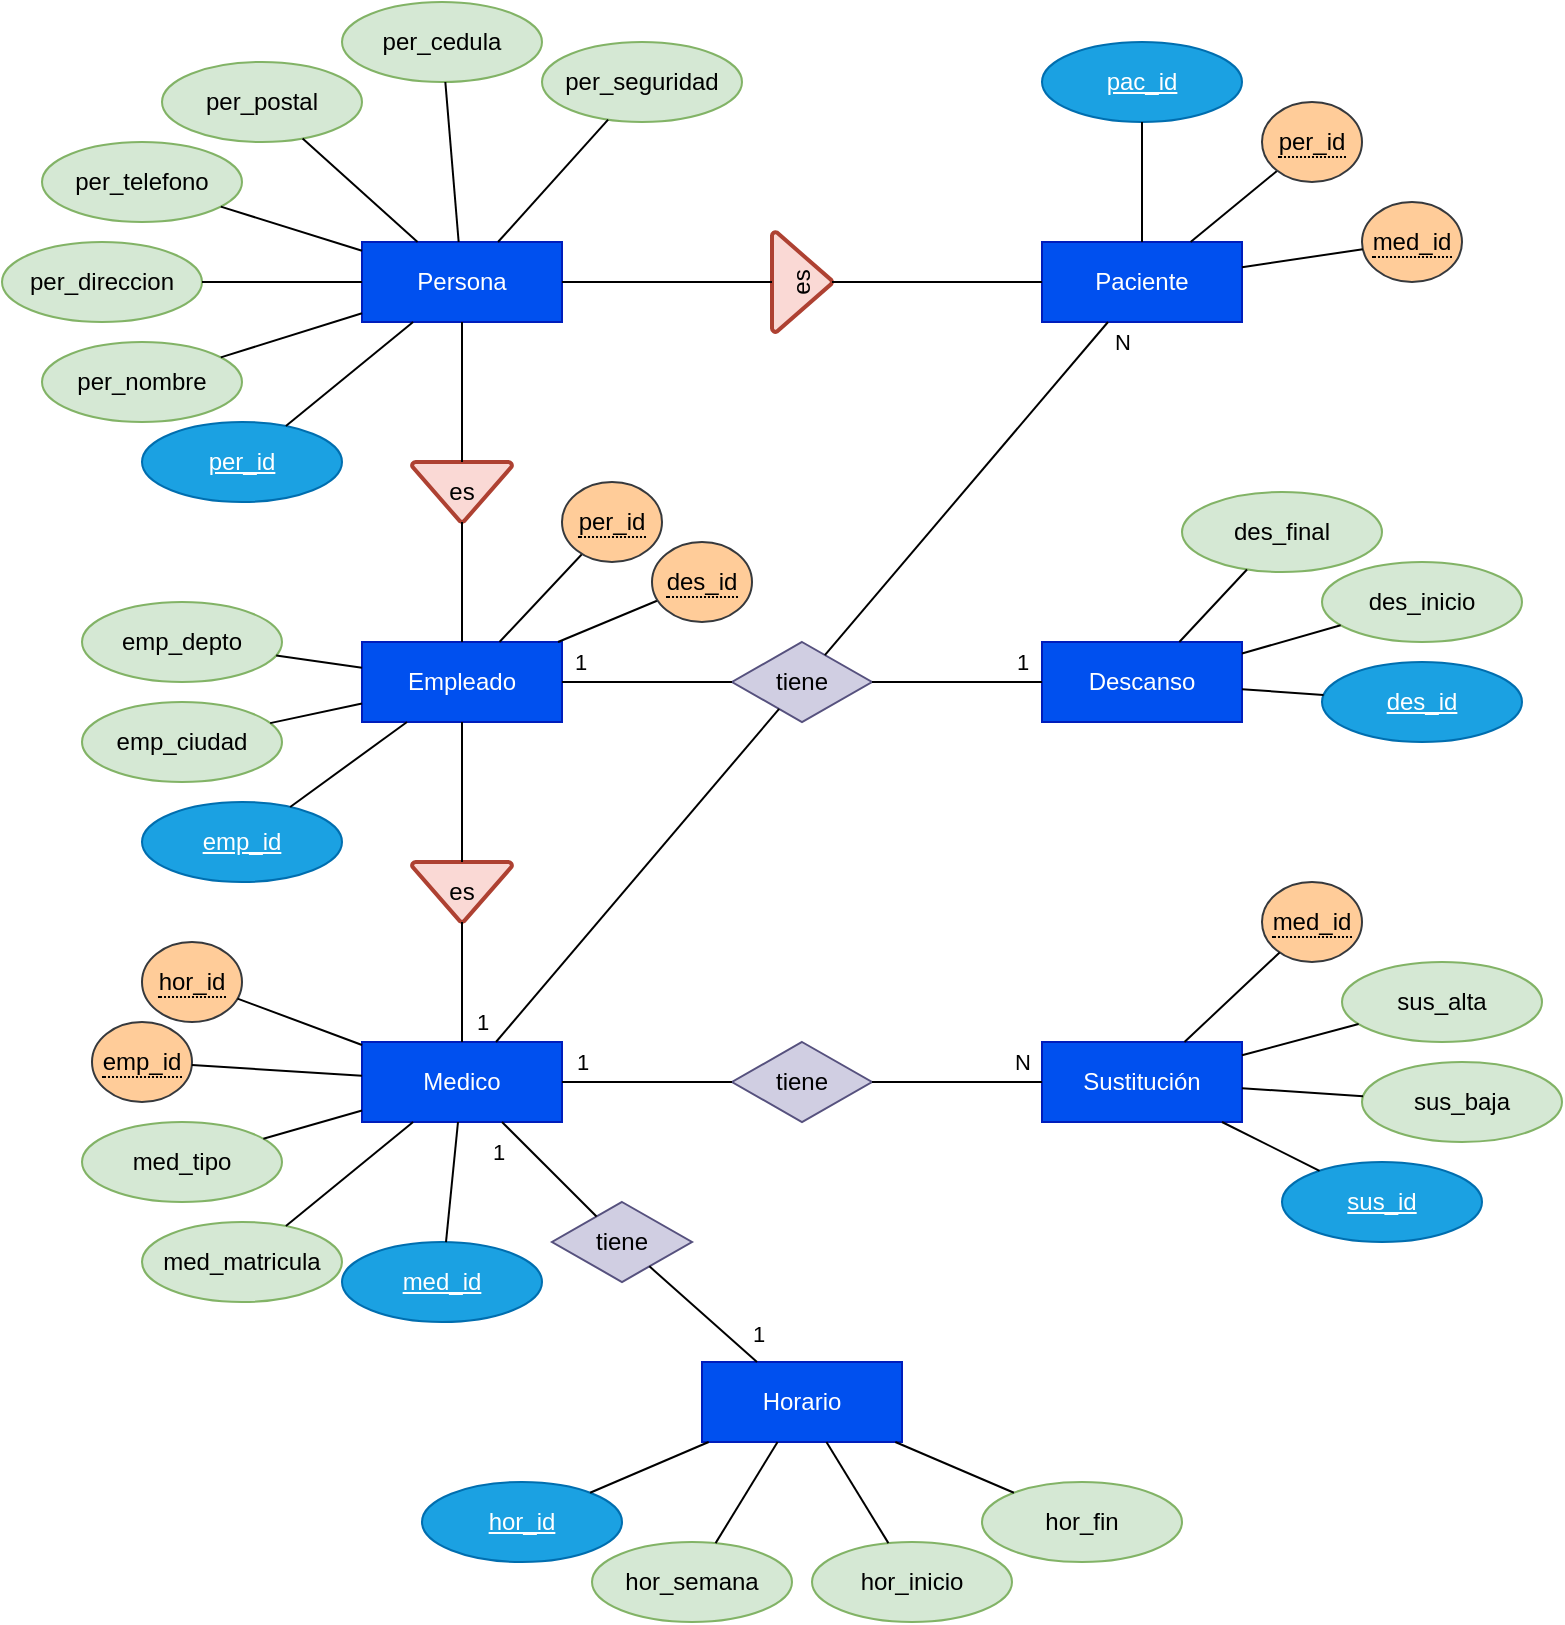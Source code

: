 <mxfile version="21.5.0" type="device">
  <diagram name="Page-1" id="W_ZlbkAk_SPdIS4YtgTd">
    <mxGraphModel dx="974" dy="458" grid="1" gridSize="10" guides="1" tooltips="1" connect="1" arrows="1" fold="1" page="1" pageScale="1" pageWidth="850" pageHeight="1100" math="0" shadow="0">
      <root>
        <mxCell id="0" />
        <mxCell id="1" parent="0" />
        <mxCell id="oXz6qhzBlNLDAhxjQmUj-1" value="Medico" style="whiteSpace=wrap;html=1;align=center;fillColor=#0050ef;strokeColor=#001DBC;fontColor=#ffffff;" parent="1" vertex="1">
          <mxGeometry x="180" y="520" width="100" height="40" as="geometry" />
        </mxCell>
        <mxCell id="YnixlngbY6KtIJRZPj8p-1" value="med_id" style="ellipse;whiteSpace=wrap;html=1;align=center;fontStyle=4;fillColor=#1ba1e2;fontColor=#ffffff;strokeColor=#006EAF;" vertex="1" parent="1">
          <mxGeometry x="170" y="620" width="100" height="40" as="geometry" />
        </mxCell>
        <mxCell id="YnixlngbY6KtIJRZPj8p-10" value="med_matricula" style="ellipse;whiteSpace=wrap;html=1;align=center;fillColor=#d5e8d4;strokeColor=#82b366;" vertex="1" parent="1">
          <mxGeometry x="70" y="610" width="100" height="40" as="geometry" />
        </mxCell>
        <mxCell id="YnixlngbY6KtIJRZPj8p-11" value="med_tipo" style="ellipse;whiteSpace=wrap;html=1;align=center;fillColor=#d5e8d4;strokeColor=#82b366;" vertex="1" parent="1">
          <mxGeometry x="40" y="560" width="100" height="40" as="geometry" />
        </mxCell>
        <mxCell id="YnixlngbY6KtIJRZPj8p-12" value="" style="endArrow=none;html=1;rounded=0;" edge="1" parent="1" source="oXz6qhzBlNLDAhxjQmUj-1" target="YnixlngbY6KtIJRZPj8p-1">
          <mxGeometry relative="1" as="geometry">
            <mxPoint x="320" y="580" as="sourcePoint" />
            <mxPoint x="310" y="620" as="targetPoint" />
          </mxGeometry>
        </mxCell>
        <mxCell id="YnixlngbY6KtIJRZPj8p-21" value="" style="endArrow=none;html=1;rounded=0;" edge="1" parent="1" source="oXz6qhzBlNLDAhxjQmUj-1" target="YnixlngbY6KtIJRZPj8p-10">
          <mxGeometry relative="1" as="geometry">
            <mxPoint x="360" y="615" as="sourcePoint" />
            <mxPoint x="250" y="648" as="targetPoint" />
          </mxGeometry>
        </mxCell>
        <mxCell id="YnixlngbY6KtIJRZPj8p-22" value="" style="endArrow=none;html=1;rounded=0;" edge="1" parent="1" source="oXz6qhzBlNLDAhxjQmUj-1" target="YnixlngbY6KtIJRZPj8p-11">
          <mxGeometry relative="1" as="geometry">
            <mxPoint x="370" y="625" as="sourcePoint" />
            <mxPoint x="260" y="658" as="targetPoint" />
          </mxGeometry>
        </mxCell>
        <mxCell id="YnixlngbY6KtIJRZPj8p-23" value="Persona" style="whiteSpace=wrap;html=1;align=center;fillColor=#0050ef;strokeColor=#001DBC;fontColor=#ffffff;" vertex="1" parent="1">
          <mxGeometry x="180" y="120" width="100" height="40" as="geometry" />
        </mxCell>
        <mxCell id="YnixlngbY6KtIJRZPj8p-24" value="per_id" style="ellipse;whiteSpace=wrap;html=1;align=center;fontStyle=4;fillColor=#1ba1e2;fontColor=#ffffff;strokeColor=#006EAF;" vertex="1" parent="1">
          <mxGeometry x="70" y="210" width="100" height="40" as="geometry" />
        </mxCell>
        <mxCell id="YnixlngbY6KtIJRZPj8p-25" value="per_nombre" style="ellipse;whiteSpace=wrap;html=1;align=center;fillColor=#d5e8d4;strokeColor=#82b366;" vertex="1" parent="1">
          <mxGeometry x="20" y="170" width="100" height="40" as="geometry" />
        </mxCell>
        <mxCell id="YnixlngbY6KtIJRZPj8p-26" value="per_direccion" style="ellipse;whiteSpace=wrap;html=1;align=center;fillColor=#d5e8d4;strokeColor=#82b366;" vertex="1" parent="1">
          <mxGeometry y="120" width="100" height="40" as="geometry" />
        </mxCell>
        <mxCell id="YnixlngbY6KtIJRZPj8p-27" value="per_telefono" style="ellipse;whiteSpace=wrap;html=1;align=center;fillColor=#d5e8d4;strokeColor=#82b366;" vertex="1" parent="1">
          <mxGeometry x="20" y="70" width="100" height="40" as="geometry" />
        </mxCell>
        <mxCell id="YnixlngbY6KtIJRZPj8p-30" value="per_postal" style="ellipse;whiteSpace=wrap;html=1;align=center;fillColor=#d5e8d4;strokeColor=#82b366;" vertex="1" parent="1">
          <mxGeometry x="80" y="30" width="100" height="40" as="geometry" />
        </mxCell>
        <mxCell id="YnixlngbY6KtIJRZPj8p-31" value="per_cedula" style="ellipse;whiteSpace=wrap;html=1;align=center;fillColor=#d5e8d4;strokeColor=#82b366;" vertex="1" parent="1">
          <mxGeometry x="170" width="100" height="40" as="geometry" />
        </mxCell>
        <mxCell id="YnixlngbY6KtIJRZPj8p-32" value="per_seguridad" style="ellipse;whiteSpace=wrap;html=1;align=center;fillColor=#d5e8d4;strokeColor=#82b366;" vertex="1" parent="1">
          <mxGeometry x="270" y="20" width="100" height="40" as="geometry" />
        </mxCell>
        <mxCell id="YnixlngbY6KtIJRZPj8p-35" value="" style="endArrow=none;html=1;rounded=0;" edge="1" parent="1" source="YnixlngbY6KtIJRZPj8p-23" target="YnixlngbY6KtIJRZPj8p-24">
          <mxGeometry relative="1" as="geometry">
            <mxPoint x="210" y="190" as="sourcePoint" />
            <mxPoint x="200" y="230" as="targetPoint" />
          </mxGeometry>
        </mxCell>
        <mxCell id="YnixlngbY6KtIJRZPj8p-36" value="" style="endArrow=none;html=1;rounded=0;" edge="1" parent="1" source="YnixlngbY6KtIJRZPj8p-23" target="YnixlngbY6KtIJRZPj8p-25">
          <mxGeometry relative="1" as="geometry">
            <mxPoint x="150" y="210" as="sourcePoint" />
            <mxPoint x="150" y="260" as="targetPoint" />
          </mxGeometry>
        </mxCell>
        <mxCell id="YnixlngbY6KtIJRZPj8p-37" value="" style="endArrow=none;html=1;rounded=0;" edge="1" parent="1" source="YnixlngbY6KtIJRZPj8p-23" target="YnixlngbY6KtIJRZPj8p-26">
          <mxGeometry relative="1" as="geometry">
            <mxPoint x="225" y="180" as="sourcePoint" />
            <mxPoint x="160" y="270" as="targetPoint" />
          </mxGeometry>
        </mxCell>
        <mxCell id="YnixlngbY6KtIJRZPj8p-38" value="" style="endArrow=none;html=1;rounded=0;" edge="1" parent="1" source="YnixlngbY6KtIJRZPj8p-23" target="YnixlngbY6KtIJRZPj8p-27">
          <mxGeometry relative="1" as="geometry">
            <mxPoint x="190" y="165" as="sourcePoint" />
            <mxPoint x="80" y="198" as="targetPoint" />
          </mxGeometry>
        </mxCell>
        <mxCell id="YnixlngbY6KtIJRZPj8p-41" value="" style="endArrow=none;html=1;rounded=0;" edge="1" parent="1" source="YnixlngbY6KtIJRZPj8p-23" target="YnixlngbY6KtIJRZPj8p-30">
          <mxGeometry relative="1" as="geometry">
            <mxPoint x="220" y="195" as="sourcePoint" />
            <mxPoint x="110" y="228" as="targetPoint" />
          </mxGeometry>
        </mxCell>
        <mxCell id="YnixlngbY6KtIJRZPj8p-42" value="" style="endArrow=none;html=1;rounded=0;" edge="1" parent="1" source="YnixlngbY6KtIJRZPj8p-23" target="YnixlngbY6KtIJRZPj8p-31">
          <mxGeometry relative="1" as="geometry">
            <mxPoint x="230" y="205" as="sourcePoint" />
            <mxPoint x="120" y="238" as="targetPoint" />
          </mxGeometry>
        </mxCell>
        <mxCell id="YnixlngbY6KtIJRZPj8p-43" value="" style="endArrow=none;html=1;rounded=0;" edge="1" parent="1" source="YnixlngbY6KtIJRZPj8p-23" target="YnixlngbY6KtIJRZPj8p-32">
          <mxGeometry relative="1" as="geometry">
            <mxPoint x="240" y="215" as="sourcePoint" />
            <mxPoint x="130" y="248" as="targetPoint" />
          </mxGeometry>
        </mxCell>
        <mxCell id="YnixlngbY6KtIJRZPj8p-46" value="Empleado" style="whiteSpace=wrap;html=1;align=center;fillColor=#0050ef;strokeColor=#001DBC;fontColor=#ffffff;" vertex="1" parent="1">
          <mxGeometry x="180" y="320" width="100" height="40" as="geometry" />
        </mxCell>
        <mxCell id="YnixlngbY6KtIJRZPj8p-47" value="emp_ciudad" style="ellipse;whiteSpace=wrap;html=1;align=center;fillColor=#d5e8d4;strokeColor=#82b366;" vertex="1" parent="1">
          <mxGeometry x="40" y="350" width="100" height="40" as="geometry" />
        </mxCell>
        <mxCell id="YnixlngbY6KtIJRZPj8p-48" value="emp_depto" style="ellipse;whiteSpace=wrap;html=1;align=center;fillColor=#d5e8d4;strokeColor=#82b366;" vertex="1" parent="1">
          <mxGeometry x="40" y="300" width="100" height="40" as="geometry" />
        </mxCell>
        <mxCell id="YnixlngbY6KtIJRZPj8p-49" value="" style="endArrow=none;html=1;rounded=0;" edge="1" parent="1" source="YnixlngbY6KtIJRZPj8p-46" target="YnixlngbY6KtIJRZPj8p-47">
          <mxGeometry relative="1" as="geometry">
            <mxPoint x="220" y="495" as="sourcePoint" />
            <mxPoint x="110" y="528" as="targetPoint" />
          </mxGeometry>
        </mxCell>
        <mxCell id="YnixlngbY6KtIJRZPj8p-50" value="" style="endArrow=none;html=1;rounded=0;" edge="1" parent="1" source="YnixlngbY6KtIJRZPj8p-46" target="YnixlngbY6KtIJRZPj8p-48">
          <mxGeometry relative="1" as="geometry">
            <mxPoint x="220" y="410" as="sourcePoint" />
            <mxPoint x="120" y="538" as="targetPoint" />
          </mxGeometry>
        </mxCell>
        <mxCell id="YnixlngbY6KtIJRZPj8p-51" value="emp_id" style="ellipse;whiteSpace=wrap;html=1;align=center;fontStyle=4;fillColor=#1ba1e2;fontColor=#ffffff;strokeColor=#006EAF;" vertex="1" parent="1">
          <mxGeometry x="70" y="400" width="100" height="40" as="geometry" />
        </mxCell>
        <mxCell id="YnixlngbY6KtIJRZPj8p-52" value="" style="endArrow=none;html=1;rounded=0;" edge="1" parent="1" source="YnixlngbY6KtIJRZPj8p-46" target="YnixlngbY6KtIJRZPj8p-51">
          <mxGeometry relative="1" as="geometry">
            <mxPoint x="370" y="240" as="sourcePoint" />
            <mxPoint x="530" y="240" as="targetPoint" />
          </mxGeometry>
        </mxCell>
        <mxCell id="YnixlngbY6KtIJRZPj8p-53" value="Paciente" style="whiteSpace=wrap;html=1;align=center;fillColor=#0050ef;strokeColor=#001DBC;fontColor=#ffffff;" vertex="1" parent="1">
          <mxGeometry x="520" y="120" width="100" height="40" as="geometry" />
        </mxCell>
        <mxCell id="YnixlngbY6KtIJRZPj8p-54" value="pac_id" style="ellipse;whiteSpace=wrap;html=1;align=center;fontStyle=4;fillColor=#1ba1e2;fontColor=#ffffff;strokeColor=#006EAF;" vertex="1" parent="1">
          <mxGeometry x="520" y="20" width="100" height="40" as="geometry" />
        </mxCell>
        <mxCell id="YnixlngbY6KtIJRZPj8p-55" value="" style="endArrow=none;html=1;rounded=0;" edge="1" parent="1" source="YnixlngbY6KtIJRZPj8p-54" target="YnixlngbY6KtIJRZPj8p-53">
          <mxGeometry relative="1" as="geometry">
            <mxPoint x="370" y="200" as="sourcePoint" />
            <mxPoint x="530" y="200" as="targetPoint" />
          </mxGeometry>
        </mxCell>
        <mxCell id="YnixlngbY6KtIJRZPj8p-60" value="es" style="strokeWidth=2;html=1;shape=mxgraph.flowchart.merge_or_storage;whiteSpace=wrap;fillColor=#fad9d5;strokeColor=#ae4132;" vertex="1" parent="1">
          <mxGeometry x="205" y="230" width="50" height="30" as="geometry" />
        </mxCell>
        <mxCell id="YnixlngbY6KtIJRZPj8p-61" value="es" style="strokeWidth=2;html=1;shape=mxgraph.flowchart.merge_or_storage;whiteSpace=wrap;fillColor=#fad9d5;strokeColor=#ae4132;" vertex="1" parent="1">
          <mxGeometry x="205" y="430" width="50" height="30" as="geometry" />
        </mxCell>
        <mxCell id="YnixlngbY6KtIJRZPj8p-62" value="" style="endArrow=none;html=1;rounded=0;" edge="1" parent="1" source="YnixlngbY6KtIJRZPj8p-23" target="YnixlngbY6KtIJRZPj8p-60">
          <mxGeometry relative="1" as="geometry">
            <mxPoint x="370" y="320" as="sourcePoint" />
            <mxPoint x="530" y="320" as="targetPoint" />
          </mxGeometry>
        </mxCell>
        <mxCell id="YnixlngbY6KtIJRZPj8p-64" value="" style="endArrow=none;html=1;rounded=0;exitX=0.5;exitY=1;exitDx=0;exitDy=0;exitPerimeter=0;" edge="1" parent="1" source="YnixlngbY6KtIJRZPj8p-60" target="YnixlngbY6KtIJRZPj8p-46">
          <mxGeometry relative="1" as="geometry">
            <mxPoint x="230" y="280" as="sourcePoint" />
            <mxPoint x="530" y="360" as="targetPoint" />
          </mxGeometry>
        </mxCell>
        <mxCell id="YnixlngbY6KtIJRZPj8p-65" value="" style="endArrow=none;html=1;rounded=0;" edge="1" parent="1" source="YnixlngbY6KtIJRZPj8p-46" target="YnixlngbY6KtIJRZPj8p-61">
          <mxGeometry relative="1" as="geometry">
            <mxPoint x="250" y="220" as="sourcePoint" />
            <mxPoint x="250" y="270" as="targetPoint" />
          </mxGeometry>
        </mxCell>
        <mxCell id="YnixlngbY6KtIJRZPj8p-66" value="" style="endArrow=none;html=1;rounded=0;" edge="1" parent="1" source="oXz6qhzBlNLDAhxjQmUj-1" target="YnixlngbY6KtIJRZPj8p-61">
          <mxGeometry relative="1" as="geometry">
            <mxPoint x="260" y="230" as="sourcePoint" />
            <mxPoint x="260" y="280" as="targetPoint" />
          </mxGeometry>
        </mxCell>
        <mxCell id="YnixlngbY6KtIJRZPj8p-67" value="es" style="strokeWidth=2;html=1;shape=mxgraph.flowchart.merge_or_storage;whiteSpace=wrap;rotation=-90;fillColor=#fad9d5;strokeColor=#ae4132;" vertex="1" parent="1">
          <mxGeometry x="375" y="125" width="50" height="30" as="geometry" />
        </mxCell>
        <mxCell id="YnixlngbY6KtIJRZPj8p-68" value="" style="endArrow=none;html=1;rounded=0;" edge="1" parent="1" source="YnixlngbY6KtIJRZPj8p-23" target="YnixlngbY6KtIJRZPj8p-67">
          <mxGeometry relative="1" as="geometry">
            <mxPoint x="240" y="170" as="sourcePoint" />
            <mxPoint x="240" y="220" as="targetPoint" />
          </mxGeometry>
        </mxCell>
        <mxCell id="YnixlngbY6KtIJRZPj8p-69" value="" style="endArrow=none;html=1;rounded=0;" edge="1" parent="1" source="YnixlngbY6KtIJRZPj8p-67" target="YnixlngbY6KtIJRZPj8p-53">
          <mxGeometry relative="1" as="geometry">
            <mxPoint x="250" y="180" as="sourcePoint" />
            <mxPoint x="250" y="230" as="targetPoint" />
          </mxGeometry>
        </mxCell>
        <mxCell id="YnixlngbY6KtIJRZPj8p-70" value="Horario" style="whiteSpace=wrap;html=1;align=center;fillColor=#0050ef;strokeColor=#001DBC;fontColor=#ffffff;" vertex="1" parent="1">
          <mxGeometry x="350" y="680" width="100" height="40" as="geometry" />
        </mxCell>
        <mxCell id="YnixlngbY6KtIJRZPj8p-71" value="hor_semana" style="ellipse;whiteSpace=wrap;html=1;align=center;fillColor=#d5e8d4;strokeColor=#82b366;" vertex="1" parent="1">
          <mxGeometry x="295" y="770" width="100" height="40" as="geometry" />
        </mxCell>
        <mxCell id="YnixlngbY6KtIJRZPj8p-72" value="hor_id" style="ellipse;whiteSpace=wrap;html=1;align=center;fontStyle=4;fillColor=#1ba1e2;fontColor=#ffffff;strokeColor=#006EAF;" vertex="1" parent="1">
          <mxGeometry x="210" y="740" width="100" height="40" as="geometry" />
        </mxCell>
        <mxCell id="YnixlngbY6KtIJRZPj8p-73" value="hor_inicio" style="ellipse;whiteSpace=wrap;html=1;align=center;fillColor=#d5e8d4;strokeColor=#82b366;" vertex="1" parent="1">
          <mxGeometry x="405" y="770" width="100" height="40" as="geometry" />
        </mxCell>
        <mxCell id="YnixlngbY6KtIJRZPj8p-74" value="hor_fin" style="ellipse;whiteSpace=wrap;html=1;align=center;fillColor=#d5e8d4;strokeColor=#82b366;" vertex="1" parent="1">
          <mxGeometry x="490" y="740" width="100" height="40" as="geometry" />
        </mxCell>
        <mxCell id="YnixlngbY6KtIJRZPj8p-75" value="" style="endArrow=none;html=1;rounded=0;" edge="1" parent="1" source="YnixlngbY6KtIJRZPj8p-72" target="YnixlngbY6KtIJRZPj8p-70">
          <mxGeometry relative="1" as="geometry">
            <mxPoint x="480" y="820" as="sourcePoint" />
            <mxPoint x="640" y="820" as="targetPoint" />
          </mxGeometry>
        </mxCell>
        <mxCell id="YnixlngbY6KtIJRZPj8p-76" value="" style="endArrow=none;html=1;rounded=0;" edge="1" parent="1" source="YnixlngbY6KtIJRZPj8p-71" target="YnixlngbY6KtIJRZPj8p-70">
          <mxGeometry relative="1" as="geometry">
            <mxPoint x="657" y="789" as="sourcePoint" />
            <mxPoint x="623" y="840" as="targetPoint" />
          </mxGeometry>
        </mxCell>
        <mxCell id="YnixlngbY6KtIJRZPj8p-77" value="" style="endArrow=none;html=1;rounded=0;" edge="1" parent="1" source="YnixlngbY6KtIJRZPj8p-73" target="YnixlngbY6KtIJRZPj8p-70">
          <mxGeometry relative="1" as="geometry">
            <mxPoint x="667" y="799" as="sourcePoint" />
            <mxPoint x="633" y="850" as="targetPoint" />
          </mxGeometry>
        </mxCell>
        <mxCell id="YnixlngbY6KtIJRZPj8p-78" value="" style="endArrow=none;html=1;rounded=0;" edge="1" parent="1" source="YnixlngbY6KtIJRZPj8p-74" target="YnixlngbY6KtIJRZPj8p-70">
          <mxGeometry relative="1" as="geometry">
            <mxPoint x="677" y="809" as="sourcePoint" />
            <mxPoint x="643" y="860" as="targetPoint" />
          </mxGeometry>
        </mxCell>
        <mxCell id="YnixlngbY6KtIJRZPj8p-79" value="Sustitución" style="whiteSpace=wrap;html=1;align=center;fillColor=#0050ef;strokeColor=#001DBC;fontColor=#ffffff;" vertex="1" parent="1">
          <mxGeometry x="520" y="520" width="100" height="40" as="geometry" />
        </mxCell>
        <mxCell id="YnixlngbY6KtIJRZPj8p-81" value="sus_id" style="ellipse;whiteSpace=wrap;html=1;align=center;fontStyle=4;fillColor=#1ba1e2;fontColor=#ffffff;strokeColor=#006EAF;" vertex="1" parent="1">
          <mxGeometry x="640" y="580" width="100" height="40" as="geometry" />
        </mxCell>
        <mxCell id="YnixlngbY6KtIJRZPj8p-82" value="sus_alta" style="ellipse;whiteSpace=wrap;html=1;align=center;fillColor=#d5e8d4;strokeColor=#82b366;" vertex="1" parent="1">
          <mxGeometry x="670" y="480" width="100" height="40" as="geometry" />
        </mxCell>
        <mxCell id="YnixlngbY6KtIJRZPj8p-83" value="sus_baja" style="ellipse;whiteSpace=wrap;html=1;align=center;fillColor=#d5e8d4;strokeColor=#82b366;" vertex="1" parent="1">
          <mxGeometry x="680" y="530" width="100" height="40" as="geometry" />
        </mxCell>
        <mxCell id="YnixlngbY6KtIJRZPj8p-84" value="" style="endArrow=none;html=1;rounded=0;" edge="1" parent="1" source="YnixlngbY6KtIJRZPj8p-81" target="YnixlngbY6KtIJRZPj8p-79">
          <mxGeometry relative="1" as="geometry">
            <mxPoint x="450" y="510" as="sourcePoint" />
            <mxPoint x="610" y="510" as="targetPoint" />
          </mxGeometry>
        </mxCell>
        <mxCell id="YnixlngbY6KtIJRZPj8p-86" value="" style="endArrow=none;html=1;rounded=0;" edge="1" parent="1" source="YnixlngbY6KtIJRZPj8p-82" target="YnixlngbY6KtIJRZPj8p-79">
          <mxGeometry relative="1" as="geometry">
            <mxPoint x="678.198" y="510.973" as="sourcePoint" />
            <mxPoint x="603" y="540" as="targetPoint" />
          </mxGeometry>
        </mxCell>
        <mxCell id="YnixlngbY6KtIJRZPj8p-87" value="" style="endArrow=none;html=1;rounded=0;" edge="1" parent="1" source="YnixlngbY6KtIJRZPj8p-83" target="YnixlngbY6KtIJRZPj8p-79">
          <mxGeometry relative="1" as="geometry">
            <mxPoint x="647" y="499" as="sourcePoint" />
            <mxPoint x="613" y="550" as="targetPoint" />
          </mxGeometry>
        </mxCell>
        <mxCell id="YnixlngbY6KtIJRZPj8p-88" value="Descanso" style="whiteSpace=wrap;html=1;align=center;fillColor=#0050ef;strokeColor=#001DBC;fontColor=#ffffff;" vertex="1" parent="1">
          <mxGeometry x="520" y="320" width="100" height="40" as="geometry" />
        </mxCell>
        <mxCell id="YnixlngbY6KtIJRZPj8p-89" value="des_id" style="ellipse;whiteSpace=wrap;html=1;align=center;fontStyle=4;fillColor=#1ba1e2;fontColor=#ffffff;strokeColor=#006EAF;" vertex="1" parent="1">
          <mxGeometry x="660" y="330" width="100" height="40" as="geometry" />
        </mxCell>
        <mxCell id="YnixlngbY6KtIJRZPj8p-90" value="des_inicio" style="ellipse;whiteSpace=wrap;html=1;align=center;fillColor=#d5e8d4;strokeColor=#82b366;" vertex="1" parent="1">
          <mxGeometry x="660" y="280" width="100" height="40" as="geometry" />
        </mxCell>
        <mxCell id="YnixlngbY6KtIJRZPj8p-91" value="des_final" style="ellipse;whiteSpace=wrap;html=1;align=center;fillColor=#d5e8d4;strokeColor=#82b366;" vertex="1" parent="1">
          <mxGeometry x="590" y="245" width="100" height="40" as="geometry" />
        </mxCell>
        <mxCell id="YnixlngbY6KtIJRZPj8p-93" value="" style="endArrow=none;html=1;rounded=0;" edge="1" parent="1" source="YnixlngbY6KtIJRZPj8p-88" target="YnixlngbY6KtIJRZPj8p-89">
          <mxGeometry relative="1" as="geometry">
            <mxPoint x="580" y="350" as="sourcePoint" />
            <mxPoint x="740" y="350" as="targetPoint" />
          </mxGeometry>
        </mxCell>
        <mxCell id="YnixlngbY6KtIJRZPj8p-94" value="" style="endArrow=none;html=1;rounded=0;" edge="1" parent="1" source="YnixlngbY6KtIJRZPj8p-88" target="YnixlngbY6KtIJRZPj8p-90">
          <mxGeometry relative="1" as="geometry">
            <mxPoint x="547" y="370" as="sourcePoint" />
            <mxPoint x="508" y="393" as="targetPoint" />
          </mxGeometry>
        </mxCell>
        <mxCell id="YnixlngbY6KtIJRZPj8p-95" value="" style="endArrow=none;html=1;rounded=0;" edge="1" parent="1" source="YnixlngbY6KtIJRZPj8p-88" target="YnixlngbY6KtIJRZPj8p-91">
          <mxGeometry relative="1" as="geometry">
            <mxPoint x="557" y="380" as="sourcePoint" />
            <mxPoint x="518" y="403" as="targetPoint" />
          </mxGeometry>
        </mxCell>
        <mxCell id="YnixlngbY6KtIJRZPj8p-96" value="tiene" style="shape=rhombus;perimeter=rhombusPerimeter;whiteSpace=wrap;html=1;align=center;fillColor=#d0cee2;strokeColor=#56517e;" vertex="1" parent="1">
          <mxGeometry x="365" y="520" width="70" height="40" as="geometry" />
        </mxCell>
        <mxCell id="YnixlngbY6KtIJRZPj8p-97" value="tiene" style="shape=rhombus;perimeter=rhombusPerimeter;whiteSpace=wrap;html=1;align=center;fillColor=#d0cee2;strokeColor=#56517e;" vertex="1" parent="1">
          <mxGeometry x="365" y="320" width="70" height="40" as="geometry" />
        </mxCell>
        <mxCell id="YnixlngbY6KtIJRZPj8p-98" value="tiene" style="shape=rhombus;perimeter=rhombusPerimeter;whiteSpace=wrap;html=1;align=center;fillColor=#d0cee2;strokeColor=#56517e;" vertex="1" parent="1">
          <mxGeometry x="275" y="600" width="70" height="40" as="geometry" />
        </mxCell>
        <mxCell id="YnixlngbY6KtIJRZPj8p-99" value="" style="endArrow=none;html=1;rounded=0;" edge="1" parent="1" source="oXz6qhzBlNLDAhxjQmUj-1" target="YnixlngbY6KtIJRZPj8p-98">
          <mxGeometry relative="1" as="geometry">
            <mxPoint x="550" y="570" as="sourcePoint" />
            <mxPoint x="710" y="570" as="targetPoint" />
          </mxGeometry>
        </mxCell>
        <mxCell id="YnixlngbY6KtIJRZPj8p-125" value="1" style="edgeLabel;html=1;align=center;verticalAlign=middle;resizable=0;points=[];" vertex="1" connectable="0" parent="YnixlngbY6KtIJRZPj8p-99">
          <mxGeometry x="-0.416" y="-3" relative="1" as="geometry">
            <mxPoint x="-14" y="-1" as="offset" />
          </mxGeometry>
        </mxCell>
        <mxCell id="YnixlngbY6KtIJRZPj8p-101" value="" style="endArrow=none;html=1;rounded=0;" edge="1" parent="1" source="YnixlngbY6KtIJRZPj8p-98" target="YnixlngbY6KtIJRZPj8p-70">
          <mxGeometry relative="1" as="geometry">
            <mxPoint x="550" y="490" as="sourcePoint" />
            <mxPoint x="710" y="490" as="targetPoint" />
          </mxGeometry>
        </mxCell>
        <mxCell id="YnixlngbY6KtIJRZPj8p-126" value="1" style="edgeLabel;html=1;align=center;verticalAlign=middle;resizable=0;points=[];" vertex="1" connectable="0" parent="YnixlngbY6KtIJRZPj8p-101">
          <mxGeometry x="0.543" relative="1" as="geometry">
            <mxPoint x="13" y="-3" as="offset" />
          </mxGeometry>
        </mxCell>
        <mxCell id="YnixlngbY6KtIJRZPj8p-102" value="" style="endArrow=none;html=1;rounded=0;" edge="1" parent="1" source="oXz6qhzBlNLDAhxjQmUj-1" target="YnixlngbY6KtIJRZPj8p-96">
          <mxGeometry relative="1" as="geometry">
            <mxPoint x="319" y="629" as="sourcePoint" />
            <mxPoint x="366" y="650" as="targetPoint" />
          </mxGeometry>
        </mxCell>
        <mxCell id="YnixlngbY6KtIJRZPj8p-121" value="1" style="edgeLabel;html=1;align=center;verticalAlign=middle;resizable=0;points=[];" vertex="1" connectable="0" parent="YnixlngbY6KtIJRZPj8p-102">
          <mxGeometry x="-0.515" y="-1" relative="1" as="geometry">
            <mxPoint x="-11" y="-11" as="offset" />
          </mxGeometry>
        </mxCell>
        <mxCell id="YnixlngbY6KtIJRZPj8p-103" value="" style="endArrow=none;html=1;rounded=0;" edge="1" parent="1" source="YnixlngbY6KtIJRZPj8p-96" target="YnixlngbY6KtIJRZPj8p-79">
          <mxGeometry relative="1" as="geometry">
            <mxPoint x="329" y="639" as="sourcePoint" />
            <mxPoint x="376" y="660" as="targetPoint" />
          </mxGeometry>
        </mxCell>
        <mxCell id="YnixlngbY6KtIJRZPj8p-122" value="N" style="edgeLabel;html=1;align=center;verticalAlign=middle;resizable=0;points=[];" vertex="1" connectable="0" parent="YnixlngbY6KtIJRZPj8p-103">
          <mxGeometry x="0.526" y="1" relative="1" as="geometry">
            <mxPoint x="10" y="-9" as="offset" />
          </mxGeometry>
        </mxCell>
        <mxCell id="YnixlngbY6KtIJRZPj8p-104" value="" style="endArrow=none;html=1;rounded=0;" edge="1" parent="1" source="YnixlngbY6KtIJRZPj8p-46" target="YnixlngbY6KtIJRZPj8p-97">
          <mxGeometry relative="1" as="geometry">
            <mxPoint x="339" y="609" as="sourcePoint" />
            <mxPoint x="386" y="630" as="targetPoint" />
          </mxGeometry>
        </mxCell>
        <mxCell id="YnixlngbY6KtIJRZPj8p-117" value="1" style="edgeLabel;html=1;align=center;verticalAlign=middle;resizable=0;points=[];" vertex="1" connectable="0" parent="YnixlngbY6KtIJRZPj8p-104">
          <mxGeometry x="-0.448" y="-1" relative="1" as="geometry">
            <mxPoint x="-15" y="-11" as="offset" />
          </mxGeometry>
        </mxCell>
        <mxCell id="YnixlngbY6KtIJRZPj8p-105" value="" style="endArrow=none;html=1;rounded=0;" edge="1" parent="1" source="YnixlngbY6KtIJRZPj8p-97" target="YnixlngbY6KtIJRZPj8p-88">
          <mxGeometry relative="1" as="geometry">
            <mxPoint x="349" y="619" as="sourcePoint" />
            <mxPoint x="396" y="640" as="targetPoint" />
          </mxGeometry>
        </mxCell>
        <mxCell id="YnixlngbY6KtIJRZPj8p-120" value="1" style="edgeLabel;html=1;align=center;verticalAlign=middle;resizable=0;points=[];" vertex="1" connectable="0" parent="YnixlngbY6KtIJRZPj8p-105">
          <mxGeometry x="0.7" relative="1" as="geometry">
            <mxPoint x="2" y="-10" as="offset" />
          </mxGeometry>
        </mxCell>
        <mxCell id="YnixlngbY6KtIJRZPj8p-107" value="&lt;span style=&quot;border-bottom: 1px dotted&quot;&gt;emp_id&lt;/span&gt;" style="ellipse;whiteSpace=wrap;html=1;align=center;fillColor=#ffcc99;strokeColor=#36393d;" vertex="1" parent="1">
          <mxGeometry x="45" y="510" width="50" height="40" as="geometry" />
        </mxCell>
        <mxCell id="YnixlngbY6KtIJRZPj8p-109" value="" style="endArrow=none;html=1;rounded=0;" edge="1" parent="1" source="YnixlngbY6KtIJRZPj8p-114" target="YnixlngbY6KtIJRZPj8p-46">
          <mxGeometry relative="1" as="geometry">
            <mxPoint x="287.501" y="276.763" as="sourcePoint" />
            <mxPoint x="480" y="270" as="targetPoint" />
          </mxGeometry>
        </mxCell>
        <mxCell id="YnixlngbY6KtIJRZPj8p-110" value="" style="endArrow=none;html=1;rounded=0;" edge="1" parent="1" source="YnixlngbY6KtIJRZPj8p-107" target="oXz6qhzBlNLDAhxjQmUj-1">
          <mxGeometry relative="1" as="geometry">
            <mxPoint x="301" y="307" as="sourcePoint" />
            <mxPoint x="268" y="330" as="targetPoint" />
          </mxGeometry>
        </mxCell>
        <mxCell id="YnixlngbY6KtIJRZPj8p-111" value="" style="endArrow=none;html=1;rounded=0;" edge="1" parent="1" source="YnixlngbY6KtIJRZPj8p-115" target="YnixlngbY6KtIJRZPj8p-53">
          <mxGeometry relative="1" as="geometry">
            <mxPoint x="645.399" y="92.414" as="sourcePoint" />
            <mxPoint x="268" y="290" as="targetPoint" />
          </mxGeometry>
        </mxCell>
        <mxCell id="YnixlngbY6KtIJRZPj8p-113" value="" style="endArrow=none;html=1;rounded=0;" edge="1" parent="1" source="YnixlngbY6KtIJRZPj8p-116" target="YnixlngbY6KtIJRZPj8p-46">
          <mxGeometry relative="1" as="geometry">
            <mxPoint x="421.858" y="277.566" as="sourcePoint" />
            <mxPoint x="330" y="320" as="targetPoint" />
          </mxGeometry>
        </mxCell>
        <mxCell id="YnixlngbY6KtIJRZPj8p-114" value="&lt;span style=&quot;border-bottom: 1px dotted&quot;&gt;per_id&lt;/span&gt;" style="ellipse;whiteSpace=wrap;html=1;align=center;fillColor=#ffcc99;strokeColor=#36393d;" vertex="1" parent="1">
          <mxGeometry x="280" y="240" width="50" height="40" as="geometry" />
        </mxCell>
        <mxCell id="YnixlngbY6KtIJRZPj8p-115" value="&lt;span style=&quot;border-bottom: 1px dotted&quot;&gt;per_id&lt;/span&gt;" style="ellipse;whiteSpace=wrap;html=1;align=center;fillColor=#ffcc99;strokeColor=#36393d;" vertex="1" parent="1">
          <mxGeometry x="630" y="50" width="50" height="40" as="geometry" />
        </mxCell>
        <mxCell id="YnixlngbY6KtIJRZPj8p-116" value="&lt;span style=&quot;border-bottom: 1px dotted&quot;&gt;des_id&lt;/span&gt;" style="ellipse;whiteSpace=wrap;html=1;align=center;fillColor=#ffcc99;strokeColor=#36393d;" vertex="1" parent="1">
          <mxGeometry x="325" y="270" width="50" height="40" as="geometry" />
        </mxCell>
        <mxCell id="YnixlngbY6KtIJRZPj8p-123" value="&lt;span style=&quot;border-bottom: 1px dotted&quot;&gt;med_id&lt;/span&gt;" style="ellipse;whiteSpace=wrap;html=1;align=center;fillColor=#ffcc99;strokeColor=#36393d;" vertex="1" parent="1">
          <mxGeometry x="630" y="440" width="50" height="40" as="geometry" />
        </mxCell>
        <mxCell id="YnixlngbY6KtIJRZPj8p-124" value="" style="endArrow=none;html=1;rounded=0;" edge="1" parent="1" source="YnixlngbY6KtIJRZPj8p-79" target="YnixlngbY6KtIJRZPj8p-123">
          <mxGeometry relative="1" as="geometry">
            <mxPoint x="370" y="400" as="sourcePoint" />
            <mxPoint x="530" y="400" as="targetPoint" />
          </mxGeometry>
        </mxCell>
        <mxCell id="YnixlngbY6KtIJRZPj8p-127" value="&lt;span style=&quot;border-bottom: 1px dotted&quot;&gt;hor_id&lt;/span&gt;" style="ellipse;whiteSpace=wrap;html=1;align=center;fillColor=#ffcc99;strokeColor=#36393d;" vertex="1" parent="1">
          <mxGeometry x="70" y="470" width="50" height="40" as="geometry" />
        </mxCell>
        <mxCell id="YnixlngbY6KtIJRZPj8p-128" value="" style="endArrow=none;html=1;rounded=0;" edge="1" parent="1" source="YnixlngbY6KtIJRZPj8p-127" target="oXz6qhzBlNLDAhxjQmUj-1">
          <mxGeometry relative="1" as="geometry">
            <mxPoint x="296" y="486" as="sourcePoint" />
            <mxPoint x="330" y="520" as="targetPoint" />
          </mxGeometry>
        </mxCell>
        <mxCell id="YnixlngbY6KtIJRZPj8p-129" value="" style="endArrow=none;html=1;rounded=0;" edge="1" parent="1" source="YnixlngbY6KtIJRZPj8p-97" target="oXz6qhzBlNLDAhxjQmUj-1">
          <mxGeometry relative="1" as="geometry">
            <mxPoint x="290" y="340" as="sourcePoint" />
            <mxPoint x="450" y="340" as="targetPoint" />
          </mxGeometry>
        </mxCell>
        <mxCell id="YnixlngbY6KtIJRZPj8p-131" value="1" style="edgeLabel;html=1;align=center;verticalAlign=middle;resizable=0;points=[];" vertex="1" connectable="0" parent="YnixlngbY6KtIJRZPj8p-129">
          <mxGeometry x="0.886" y="-2" relative="1" as="geometry">
            <mxPoint x="-14" y="1" as="offset" />
          </mxGeometry>
        </mxCell>
        <mxCell id="YnixlngbY6KtIJRZPj8p-130" value="" style="endArrow=none;html=1;rounded=0;" edge="1" parent="1" source="YnixlngbY6KtIJRZPj8p-97" target="YnixlngbY6KtIJRZPj8p-53">
          <mxGeometry relative="1" as="geometry">
            <mxPoint x="399" y="363" as="sourcePoint" />
            <mxPoint x="257" y="530" as="targetPoint" />
          </mxGeometry>
        </mxCell>
        <mxCell id="YnixlngbY6KtIJRZPj8p-132" value="N" style="edgeLabel;html=1;align=center;verticalAlign=middle;resizable=0;points=[];" vertex="1" connectable="0" parent="YnixlngbY6KtIJRZPj8p-130">
          <mxGeometry x="0.855" y="-3" relative="1" as="geometry">
            <mxPoint x="15" y="-4" as="offset" />
          </mxGeometry>
        </mxCell>
        <mxCell id="YnixlngbY6KtIJRZPj8p-133" value="&lt;span style=&quot;border-bottom: 1px dotted&quot;&gt;med_id&lt;/span&gt;" style="ellipse;whiteSpace=wrap;html=1;align=center;fillColor=#ffcc99;strokeColor=#36393d;" vertex="1" parent="1">
          <mxGeometry x="680" y="100" width="50" height="40" as="geometry" />
        </mxCell>
        <mxCell id="YnixlngbY6KtIJRZPj8p-134" value="" style="endArrow=none;html=1;rounded=0;" edge="1" parent="1" source="YnixlngbY6KtIJRZPj8p-133" target="YnixlngbY6KtIJRZPj8p-53">
          <mxGeometry relative="1" as="geometry">
            <mxPoint x="648" y="94" as="sourcePoint" />
            <mxPoint x="604" y="130" as="targetPoint" />
          </mxGeometry>
        </mxCell>
      </root>
    </mxGraphModel>
  </diagram>
</mxfile>
